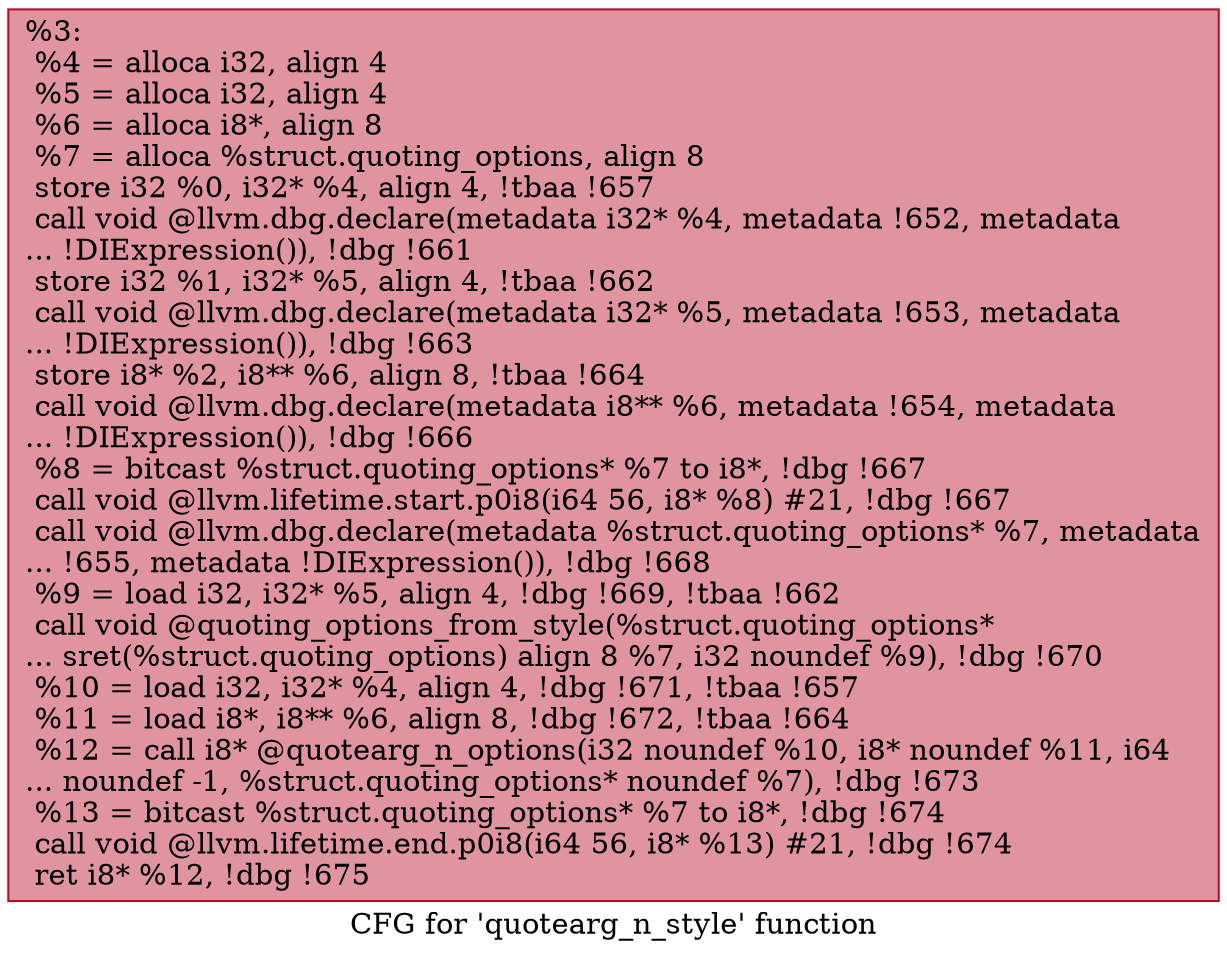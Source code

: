 digraph "CFG for 'quotearg_n_style' function" {
	label="CFG for 'quotearg_n_style' function";

	Node0x2673060 [shape=record,color="#b70d28ff", style=filled, fillcolor="#b70d2870",label="{%3:\l  %4 = alloca i32, align 4\l  %5 = alloca i32, align 4\l  %6 = alloca i8*, align 8\l  %7 = alloca %struct.quoting_options, align 8\l  store i32 %0, i32* %4, align 4, !tbaa !657\l  call void @llvm.dbg.declare(metadata i32* %4, metadata !652, metadata\l... !DIExpression()), !dbg !661\l  store i32 %1, i32* %5, align 4, !tbaa !662\l  call void @llvm.dbg.declare(metadata i32* %5, metadata !653, metadata\l... !DIExpression()), !dbg !663\l  store i8* %2, i8** %6, align 8, !tbaa !664\l  call void @llvm.dbg.declare(metadata i8** %6, metadata !654, metadata\l... !DIExpression()), !dbg !666\l  %8 = bitcast %struct.quoting_options* %7 to i8*, !dbg !667\l  call void @llvm.lifetime.start.p0i8(i64 56, i8* %8) #21, !dbg !667\l  call void @llvm.dbg.declare(metadata %struct.quoting_options* %7, metadata\l... !655, metadata !DIExpression()), !dbg !668\l  %9 = load i32, i32* %5, align 4, !dbg !669, !tbaa !662\l  call void @quoting_options_from_style(%struct.quoting_options*\l... sret(%struct.quoting_options) align 8 %7, i32 noundef %9), !dbg !670\l  %10 = load i32, i32* %4, align 4, !dbg !671, !tbaa !657\l  %11 = load i8*, i8** %6, align 8, !dbg !672, !tbaa !664\l  %12 = call i8* @quotearg_n_options(i32 noundef %10, i8* noundef %11, i64\l... noundef -1, %struct.quoting_options* noundef %7), !dbg !673\l  %13 = bitcast %struct.quoting_options* %7 to i8*, !dbg !674\l  call void @llvm.lifetime.end.p0i8(i64 56, i8* %13) #21, !dbg !674\l  ret i8* %12, !dbg !675\l}"];
}
